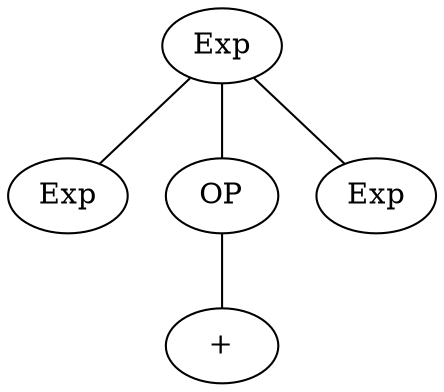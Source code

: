 graph {
    ordering = out;
    Exp0 [label="Exp"];
    Exp1 [label="Exp"];
    Exp2 [label="Exp"];
    Exp0 -- Exp1;
    Exp0 -- OP;
    OP -- "+";
    Exp0 -- Exp2;
}
